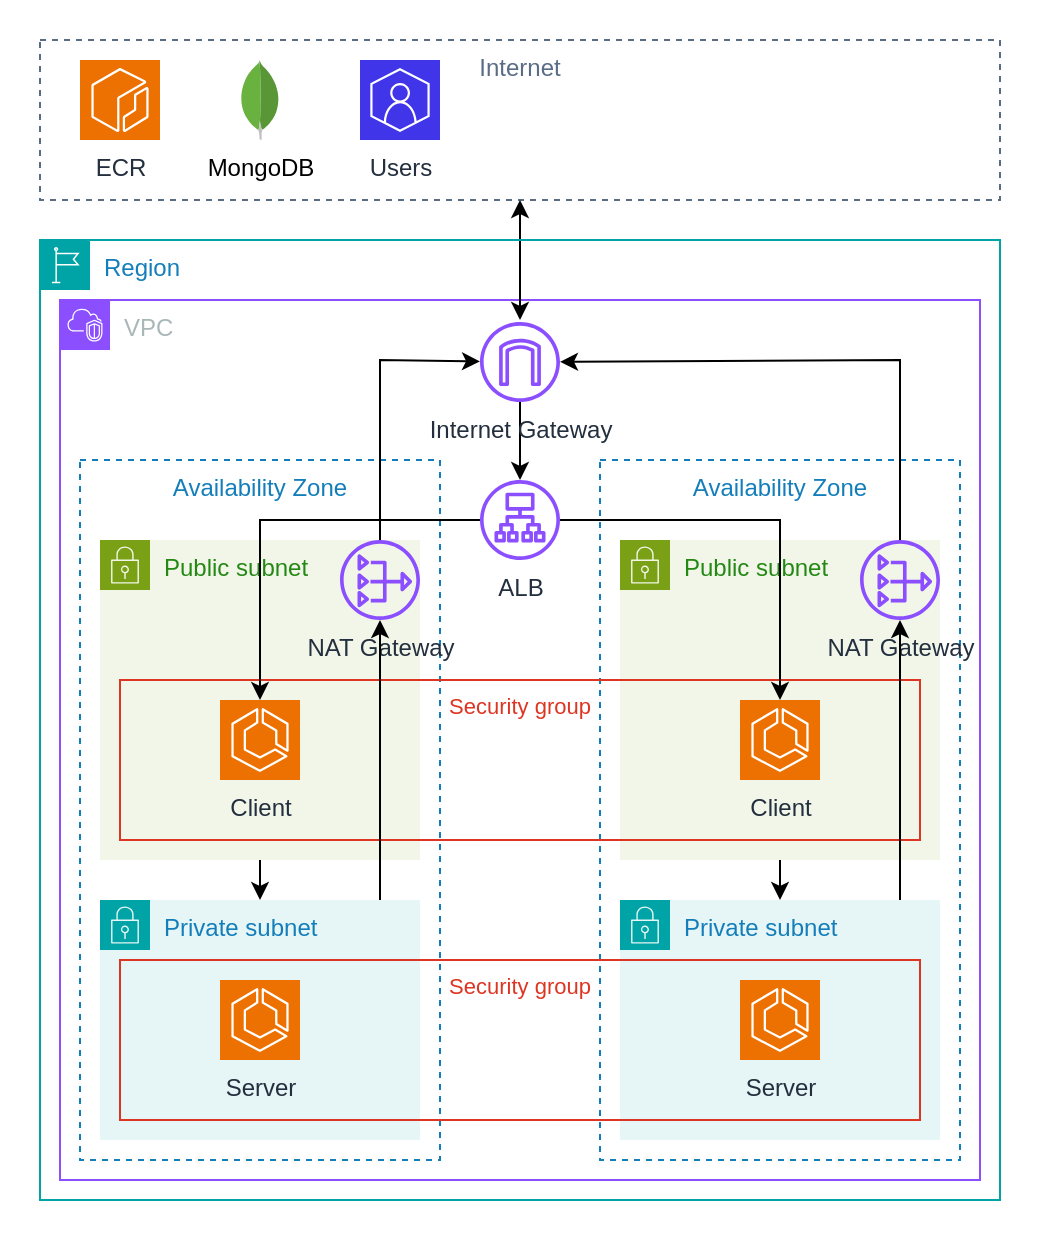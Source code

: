 <mxfile version="25.0.3">
  <diagram name="Page-1" id="N7BVuod24d6A2M4fvefX">
    <mxGraphModel dx="584" dy="1838" grid="1" gridSize="10" guides="1" tooltips="1" connect="1" arrows="1" fold="1" page="1" pageScale="1" pageWidth="850" pageHeight="1100" math="0" shadow="0">
      <root>
        <mxCell id="0" />
        <mxCell id="1" parent="0" />
        <mxCell id="NxBqsntaEVG0j33XrsKh-142" value="" style="rounded=0;whiteSpace=wrap;html=1;strokeColor=none;" vertex="1" parent="1">
          <mxGeometry x="1040" y="-430" width="520" height="620" as="geometry" />
        </mxCell>
        <mxCell id="NxBqsntaEVG0j33XrsKh-131" value="Availability Zone" style="fillColor=none;strokeColor=#147EBA;dashed=1;verticalAlign=top;fontStyle=0;fontColor=#147EBA;whiteSpace=wrap;html=1;" vertex="1" parent="1">
          <mxGeometry x="1340" y="-200" width="180" height="350" as="geometry" />
        </mxCell>
        <mxCell id="NxBqsntaEVG0j33XrsKh-130" value="Availability Zone" style="fillColor=none;strokeColor=#147EBA;dashed=1;verticalAlign=top;fontStyle=0;fontColor=#147EBA;whiteSpace=wrap;html=1;" vertex="1" parent="1">
          <mxGeometry x="1080" y="-200" width="180" height="350" as="geometry" />
        </mxCell>
        <mxCell id="NxBqsntaEVG0j33XrsKh-106" value="Public subnet" style="points=[[0,0],[0.25,0],[0.5,0],[0.75,0],[1,0],[1,0.25],[1,0.5],[1,0.75],[1,1],[0.75,1],[0.5,1],[0.25,1],[0,1],[0,0.75],[0,0.5],[0,0.25]];outlineConnect=0;gradientColor=none;html=1;whiteSpace=wrap;fontSize=12;fontStyle=0;container=1;pointerEvents=0;collapsible=0;recursiveResize=0;shape=mxgraph.aws4.group;grIcon=mxgraph.aws4.group_security_group;grStroke=0;strokeColor=#7AA116;fillColor=#F2F6E8;verticalAlign=top;align=left;spacingLeft=30;fontColor=#248814;dashed=0;" vertex="1" parent="1">
          <mxGeometry x="1090" y="-160" width="160" height="160" as="geometry" />
        </mxCell>
        <mxCell id="NxBqsntaEVG0j33XrsKh-91" value="NAT Gateway" style="sketch=0;outlineConnect=0;fontColor=#232F3E;gradientColor=none;fillColor=#8C4FFF;strokeColor=none;dashed=0;verticalLabelPosition=bottom;verticalAlign=top;align=center;html=1;fontSize=12;fontStyle=0;aspect=fixed;pointerEvents=1;shape=mxgraph.aws4.nat_gateway;" vertex="1" parent="NxBqsntaEVG0j33XrsKh-106">
          <mxGeometry x="120" width="40" height="40" as="geometry" />
        </mxCell>
        <mxCell id="NxBqsntaEVG0j33XrsKh-108" value="Public subnet" style="points=[[0,0],[0.25,0],[0.5,0],[0.75,0],[1,0],[1,0.25],[1,0.5],[1,0.75],[1,1],[0.75,1],[0.5,1],[0.25,1],[0,1],[0,0.75],[0,0.5],[0,0.25]];outlineConnect=0;gradientColor=none;html=1;whiteSpace=wrap;fontSize=12;fontStyle=0;container=1;pointerEvents=0;collapsible=0;recursiveResize=0;shape=mxgraph.aws4.group;grIcon=mxgraph.aws4.group_security_group;grStroke=0;strokeColor=#7AA116;fillColor=#F2F6E8;verticalAlign=top;align=left;spacingLeft=30;fontColor=#248814;dashed=0;" vertex="1" parent="1">
          <mxGeometry x="1350" y="-160" width="160" height="160" as="geometry" />
        </mxCell>
        <mxCell id="NxBqsntaEVG0j33XrsKh-97" value="Security group" style="fillColor=none;strokeColor=#DD3522;verticalAlign=top;fontStyle=0;fontColor=#DD3522;whiteSpace=wrap;html=1;fontSize=11;" vertex="1" parent="NxBqsntaEVG0j33XrsKh-108">
          <mxGeometry x="-250" y="70" width="400" height="80" as="geometry" />
        </mxCell>
        <mxCell id="NxBqsntaEVG0j33XrsKh-92" value="NAT Gateway" style="sketch=0;outlineConnect=0;fontColor=#232F3E;gradientColor=none;fillColor=#8C4FFF;strokeColor=none;dashed=0;verticalLabelPosition=bottom;verticalAlign=top;align=center;html=1;fontSize=12;fontStyle=0;aspect=fixed;pointerEvents=1;shape=mxgraph.aws4.nat_gateway;" vertex="1" parent="NxBqsntaEVG0j33XrsKh-108">
          <mxGeometry x="120" width="40" height="40" as="geometry" />
        </mxCell>
        <mxCell id="NxBqsntaEVG0j33XrsKh-89" value="Client" style="sketch=0;points=[[0,0,0],[0.25,0,0],[0.5,0,0],[0.75,0,0],[1,0,0],[0,1,0],[0.25,1,0],[0.5,1,0],[0.75,1,0],[1,1,0],[0,0.25,0],[0,0.5,0],[0,0.75,0],[1,0.25,0],[1,0.5,0],[1,0.75,0]];outlineConnect=0;fontColor=#232F3E;fillColor=#ED7100;strokeColor=#ffffff;dashed=0;verticalLabelPosition=bottom;verticalAlign=top;align=center;html=1;fontSize=12;fontStyle=0;aspect=fixed;shape=mxgraph.aws4.resourceIcon;resIcon=mxgraph.aws4.ecs;" vertex="1" parent="NxBqsntaEVG0j33XrsKh-108">
          <mxGeometry x="60" y="80" width="40" height="40" as="geometry" />
        </mxCell>
        <mxCell id="NxBqsntaEVG0j33XrsKh-113" value="" style="endArrow=classic;html=1;rounded=0;entryX=0.5;entryY=0;entryDx=0;entryDy=0;" edge="1" parent="NxBqsntaEVG0j33XrsKh-108" target="NxBqsntaEVG0j33XrsKh-105">
          <mxGeometry width="50" height="50" relative="1" as="geometry">
            <mxPoint x="80" y="160" as="sourcePoint" />
            <mxPoint x="130" y="110" as="targetPoint" />
          </mxGeometry>
        </mxCell>
        <mxCell id="NxBqsntaEVG0j33XrsKh-105" value="Private subnet" style="points=[[0,0],[0.25,0],[0.5,0],[0.75,0],[1,0],[1,0.25],[1,0.5],[1,0.75],[1,1],[0.75,1],[0.5,1],[0.25,1],[0,1],[0,0.75],[0,0.5],[0,0.25]];outlineConnect=0;gradientColor=none;html=1;whiteSpace=wrap;fontSize=12;fontStyle=0;container=1;pointerEvents=0;collapsible=0;recursiveResize=0;shape=mxgraph.aws4.group;grIcon=mxgraph.aws4.group_security_group;grStroke=0;strokeColor=#00A4A6;fillColor=#E6F6F7;verticalAlign=top;align=left;spacingLeft=30;fontColor=#147EBA;dashed=0;" vertex="1" parent="1">
          <mxGeometry x="1350" y="20" width="160" height="120" as="geometry" />
        </mxCell>
        <mxCell id="NxBqsntaEVG0j33XrsKh-93" value="&lt;div&gt;Server&lt;/div&gt;&lt;div&gt;&lt;br&gt;&lt;/div&gt;" style="sketch=0;points=[[0,0,0],[0.25,0,0],[0.5,0,0],[0.75,0,0],[1,0,0],[0,1,0],[0.25,1,0],[0.5,1,0],[0.75,1,0],[1,1,0],[0,0.25,0],[0,0.5,0],[0,0.75,0],[1,0.25,0],[1,0.5,0],[1,0.75,0]];outlineConnect=0;fontColor=#232F3E;fillColor=#ED7100;strokeColor=#ffffff;dashed=0;verticalLabelPosition=bottom;verticalAlign=top;align=center;html=1;fontSize=12;fontStyle=0;aspect=fixed;shape=mxgraph.aws4.resourceIcon;resIcon=mxgraph.aws4.ecs;" vertex="1" parent="NxBqsntaEVG0j33XrsKh-105">
          <mxGeometry x="60" y="40" width="40" height="40" as="geometry" />
        </mxCell>
        <mxCell id="NxBqsntaEVG0j33XrsKh-101" value="Private subnet" style="points=[[0,0],[0.25,0],[0.5,0],[0.75,0],[1,0],[1,0.25],[1,0.5],[1,0.75],[1,1],[0.75,1],[0.5,1],[0.25,1],[0,1],[0,0.75],[0,0.5],[0,0.25]];outlineConnect=0;gradientColor=none;html=1;whiteSpace=wrap;fontSize=12;fontStyle=0;container=1;pointerEvents=0;collapsible=0;recursiveResize=0;shape=mxgraph.aws4.group;grIcon=mxgraph.aws4.group_security_group;grStroke=0;strokeColor=#00A4A6;fillColor=#E6F6F7;verticalAlign=top;align=left;spacingLeft=30;fontColor=#147EBA;dashed=0;" vertex="1" parent="1">
          <mxGeometry x="1090" y="20" width="160" height="120" as="geometry" />
        </mxCell>
        <mxCell id="NxBqsntaEVG0j33XrsKh-90" value="&lt;div&gt;Server&lt;/div&gt;&lt;div&gt;&lt;br&gt;&lt;/div&gt;" style="sketch=0;points=[[0,0,0],[0.25,0,0],[0.5,0,0],[0.75,0,0],[1,0,0],[0,1,0],[0.25,1,0],[0.5,1,0],[0.75,1,0],[1,1,0],[0,0.25,0],[0,0.5,0],[0,0.75,0],[1,0.25,0],[1,0.5,0],[1,0.75,0]];outlineConnect=0;fontColor=#232F3E;fillColor=#ED7100;strokeColor=#ffffff;dashed=0;verticalLabelPosition=bottom;verticalAlign=top;align=center;html=1;fontSize=12;fontStyle=0;aspect=fixed;shape=mxgraph.aws4.resourceIcon;resIcon=mxgraph.aws4.ecs;" vertex="1" parent="NxBqsntaEVG0j33XrsKh-101">
          <mxGeometry x="60" y="40" width="40" height="40" as="geometry" />
        </mxCell>
        <mxCell id="NxBqsntaEVG0j33XrsKh-98" value="Security group" style="fillColor=none;strokeColor=#DD3522;verticalAlign=top;fontStyle=0;fontColor=#DD3522;whiteSpace=wrap;html=1;fontSize=11;" vertex="1" parent="1">
          <mxGeometry x="1100" y="50" width="400" height="80" as="geometry" />
        </mxCell>
        <mxCell id="NxBqsntaEVG0j33XrsKh-87" value="ALB&lt;div&gt;&lt;br&gt;&lt;/div&gt;" style="sketch=0;outlineConnect=0;fontColor=#232F3E;gradientColor=none;fillColor=#8C4FFF;strokeColor=none;dashed=0;verticalLabelPosition=bottom;verticalAlign=top;align=center;html=1;fontSize=12;fontStyle=0;aspect=fixed;pointerEvents=1;shape=mxgraph.aws4.application_load_balancer;" vertex="1" parent="1">
          <mxGeometry x="1280" y="-190" width="40" height="40" as="geometry" />
        </mxCell>
        <mxCell id="NxBqsntaEVG0j33XrsKh-112" value="" style="endArrow=classic;html=1;rounded=0;exitX=0.5;exitY=1;exitDx=0;exitDy=0;" edge="1" parent="1" source="NxBqsntaEVG0j33XrsKh-106" target="NxBqsntaEVG0j33XrsKh-101">
          <mxGeometry width="50" height="50" relative="1" as="geometry">
            <mxPoint x="1160" y="70" as="sourcePoint" />
            <mxPoint x="1210" y="20" as="targetPoint" />
          </mxGeometry>
        </mxCell>
        <mxCell id="NxBqsntaEVG0j33XrsKh-123" value="" style="endArrow=classic;html=1;rounded=0;" edge="1" parent="1" target="NxBqsntaEVG0j33XrsKh-91">
          <mxGeometry width="50" height="50" relative="1" as="geometry">
            <mxPoint x="1230" y="20" as="sourcePoint" />
            <mxPoint x="1270" y="-30" as="targetPoint" />
            <Array as="points">
              <mxPoint x="1230" y="10" />
            </Array>
          </mxGeometry>
        </mxCell>
        <mxCell id="NxBqsntaEVG0j33XrsKh-124" value="" style="endArrow=classic;html=1;rounded=0;" edge="1" parent="1" source="NxBqsntaEVG0j33XrsKh-105" target="NxBqsntaEVG0j33XrsKh-92">
          <mxGeometry width="50" height="50" relative="1" as="geometry">
            <mxPoint x="1260" y="-10" as="sourcePoint" />
            <mxPoint x="1310" y="-60" as="targetPoint" />
            <Array as="points">
              <mxPoint x="1490" y="20" />
              <mxPoint x="1490" y="-110" />
            </Array>
          </mxGeometry>
        </mxCell>
        <mxCell id="NxBqsntaEVG0j33XrsKh-88" value="Client&lt;div&gt;&lt;br&gt;&lt;/div&gt;" style="sketch=0;points=[[0,0,0],[0.25,0,0],[0.5,0,0],[0.75,0,0],[1,0,0],[0,1,0],[0.25,1,0],[0.5,1,0],[0.75,1,0],[1,1,0],[0,0.25,0],[0,0.5,0],[0,0.75,0],[1,0.25,0],[1,0.5,0],[1,0.75,0]];outlineConnect=0;fontColor=#232F3E;fillColor=#ED7100;strokeColor=#ffffff;dashed=0;verticalLabelPosition=bottom;verticalAlign=top;align=center;html=1;fontSize=12;fontStyle=0;aspect=fixed;shape=mxgraph.aws4.resourceIcon;resIcon=mxgraph.aws4.ecs;" vertex="1" parent="1">
          <mxGeometry x="1150" y="-80" width="40" height="40" as="geometry" />
        </mxCell>
        <mxCell id="NxBqsntaEVG0j33XrsKh-125" value="" style="endArrow=classic;html=1;rounded=0;" edge="1" parent="1" source="NxBqsntaEVG0j33XrsKh-87" target="NxBqsntaEVG0j33XrsKh-88">
          <mxGeometry width="50" height="50" relative="1" as="geometry">
            <mxPoint x="1180" y="-70" as="sourcePoint" />
            <mxPoint x="1230" y="-120" as="targetPoint" />
            <Array as="points">
              <mxPoint x="1170" y="-170" />
            </Array>
          </mxGeometry>
        </mxCell>
        <mxCell id="NxBqsntaEVG0j33XrsKh-126" value="" style="endArrow=classic;html=1;rounded=0;" edge="1" parent="1" source="NxBqsntaEVG0j33XrsKh-87" target="NxBqsntaEVG0j33XrsKh-89">
          <mxGeometry width="50" height="50" relative="1" as="geometry">
            <mxPoint x="1340" y="-170" as="sourcePoint" />
            <mxPoint x="1390" y="-220" as="targetPoint" />
            <Array as="points">
              <mxPoint x="1430" y="-170" />
            </Array>
          </mxGeometry>
        </mxCell>
        <mxCell id="NxBqsntaEVG0j33XrsKh-129" value="" style="endArrow=classic;html=1;rounded=0;" edge="1" parent="1" source="NxBqsntaEVG0j33XrsKh-99" target="NxBqsntaEVG0j33XrsKh-87">
          <mxGeometry width="50" height="50" relative="1" as="geometry">
            <mxPoint x="1110" y="-140" as="sourcePoint" />
            <mxPoint x="1160" y="-190" as="targetPoint" />
          </mxGeometry>
        </mxCell>
        <mxCell id="NxBqsntaEVG0j33XrsKh-132" value="VPC" style="points=[[0,0],[0.25,0],[0.5,0],[0.75,0],[1,0],[1,0.25],[1,0.5],[1,0.75],[1,1],[0.75,1],[0.5,1],[0.25,1],[0,1],[0,0.75],[0,0.5],[0,0.25]];outlineConnect=0;gradientColor=none;html=1;whiteSpace=wrap;fontSize=12;fontStyle=0;container=0;pointerEvents=0;collapsible=0;recursiveResize=0;shape=mxgraph.aws4.group;grIcon=mxgraph.aws4.group_vpc2;strokeColor=#8C4FFF;fillColor=none;verticalAlign=top;align=left;spacingLeft=30;fontColor=#AAB7B8;dashed=0;" vertex="1" parent="1">
          <mxGeometry x="1070" y="-280" width="460" height="440" as="geometry" />
        </mxCell>
        <mxCell id="NxBqsntaEVG0j33XrsKh-99" value="Internet Gateway" style="sketch=0;outlineConnect=0;fontColor=#232F3E;gradientColor=none;fillColor=#8C4FFF;strokeColor=none;dashed=0;verticalLabelPosition=bottom;verticalAlign=top;align=center;html=1;fontSize=12;fontStyle=0;aspect=fixed;pointerEvents=1;shape=mxgraph.aws4.internet_gateway;" vertex="1" parent="1">
          <mxGeometry x="1280" y="-269" width="40" height="40" as="geometry" />
        </mxCell>
        <mxCell id="NxBqsntaEVG0j33XrsKh-133" value="" style="endArrow=classic;html=1;rounded=0;" edge="1" parent="1" source="NxBqsntaEVG0j33XrsKh-91" target="NxBqsntaEVG0j33XrsKh-99">
          <mxGeometry width="50" height="50" relative="1" as="geometry">
            <mxPoint x="1210" y="-120" as="sourcePoint" />
            <mxPoint x="1260" y="-170" as="targetPoint" />
            <Array as="points">
              <mxPoint x="1230" y="-250" />
            </Array>
          </mxGeometry>
        </mxCell>
        <mxCell id="NxBqsntaEVG0j33XrsKh-134" value="" style="endArrow=classic;html=1;rounded=0;" edge="1" parent="1" target="NxBqsntaEVG0j33XrsKh-99">
          <mxGeometry width="50" height="50" relative="1" as="geometry">
            <mxPoint x="1490" y="-160" as="sourcePoint" />
            <mxPoint x="1540" y="-210" as="targetPoint" />
            <Array as="points">
              <mxPoint x="1490" y="-250" />
            </Array>
          </mxGeometry>
        </mxCell>
        <mxCell id="NxBqsntaEVG0j33XrsKh-135" value="Internet" style="fillColor=none;strokeColor=#5A6C86;dashed=1;verticalAlign=top;fontStyle=0;fontColor=#5A6C86;whiteSpace=wrap;html=1;" vertex="1" parent="1">
          <mxGeometry x="1060" y="-410" width="480" height="80" as="geometry" />
        </mxCell>
        <mxCell id="NxBqsntaEVG0j33XrsKh-136" value="ECR" style="sketch=0;points=[[0,0,0],[0.25,0,0],[0.5,0,0],[0.75,0,0],[1,0,0],[0,1,0],[0.25,1,0],[0.5,1,0],[0.75,1,0],[1,1,0],[0,0.25,0],[0,0.5,0],[0,0.75,0],[1,0.25,0],[1,0.5,0],[1,0.75,0]];outlineConnect=0;fontColor=#232F3E;fillColor=#ED7100;strokeColor=#ffffff;dashed=0;verticalLabelPosition=bottom;verticalAlign=top;align=center;html=1;fontSize=12;fontStyle=0;aspect=fixed;shape=mxgraph.aws4.resourceIcon;resIcon=mxgraph.aws4.ecr;" vertex="1" parent="1">
          <mxGeometry x="1080" y="-400" width="40" height="40" as="geometry" />
        </mxCell>
        <mxCell id="NxBqsntaEVG0j33XrsKh-137" value="Users&lt;div&gt;&lt;br&gt;&lt;/div&gt;" style="sketch=0;points=[[0,0,0],[0.25,0,0],[0.5,0,0],[0.75,0,0],[1,0,0],[0,1,0],[0.25,1,0],[0.5,1,0],[0.75,1,0],[1,1,0],[0,0.25,0],[0,0.5,0],[0,0.75,0],[1,0.25,0],[1,0.5,0],[1,0.75,0]];outlineConnect=0;fontColor=#232F3E;fillColor=#4135e9;strokeColor=#ffffff;dashed=0;verticalLabelPosition=bottom;verticalAlign=top;align=center;html=1;fontSize=12;fontStyle=0;aspect=fixed;shape=mxgraph.aws4.resourceIcon;resIcon=mxgraph.aws4.customer_enablement;" vertex="1" parent="1">
          <mxGeometry x="1220" y="-400" width="40" height="40" as="geometry" />
        </mxCell>
        <mxCell id="NxBqsntaEVG0j33XrsKh-138" value="MongoDB" style="dashed=0;outlineConnect=0;html=1;align=center;labelPosition=center;verticalLabelPosition=bottom;verticalAlign=top;shape=mxgraph.weblogos.mongodb" vertex="1" parent="1">
          <mxGeometry x="1160" y="-400" width="20" height="40" as="geometry" />
        </mxCell>
        <mxCell id="NxBqsntaEVG0j33XrsKh-139" value="" style="endArrow=classic;startArrow=classic;html=1;rounded=0;entryX=0.5;entryY=1;entryDx=0;entryDy=0;" edge="1" parent="1" target="NxBqsntaEVG0j33XrsKh-135">
          <mxGeometry width="50" height="50" relative="1" as="geometry">
            <mxPoint x="1300" y="-270" as="sourcePoint" />
            <mxPoint x="1350" y="-310" as="targetPoint" />
          </mxGeometry>
        </mxCell>
        <mxCell id="NxBqsntaEVG0j33XrsKh-141" value="Region" style="points=[[0,0],[0.25,0],[0.5,0],[0.75,0],[1,0],[1,0.25],[1,0.5],[1,0.75],[1,1],[0.75,1],[0.5,1],[0.25,1],[0,1],[0,0.75],[0,0.5],[0,0.25]];outlineConnect=0;gradientColor=none;html=1;whiteSpace=wrap;fontSize=12;fontStyle=0;container=1;pointerEvents=0;collapsible=0;recursiveResize=0;shape=mxgraph.aws4.group;grIcon=mxgraph.aws4.group_region;strokeColor=#00A4A6;fillColor=none;verticalAlign=top;align=left;spacingLeft=30;fontColor=#147EBA;" vertex="1" parent="1">
          <mxGeometry x="1060" y="-310" width="480" height="480" as="geometry" />
        </mxCell>
      </root>
    </mxGraphModel>
  </diagram>
</mxfile>
